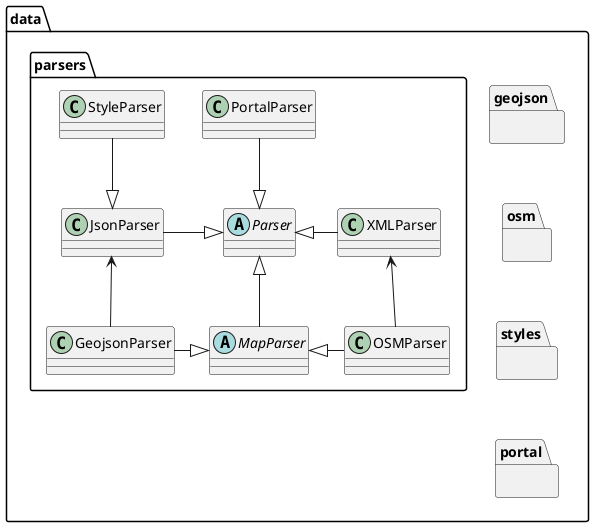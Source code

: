 @startuml data
package data{
    package "parsers" {
        abstract Parser

        class JsonParser
        class XMLParser
        abstract MapParser
        class "StyleParser"
        class "OSMParser"
        class "GeojsonParser"
        class "PortalParser"

        JsonParser -right-|>Parser
        XMLParser -left-|>Parser
        MapParser -up-|>Parser
        OSMParser -left-|>MapParser
        GeojsonParser -right-|>MapParser
        OSMParser -up->XMLParser
        GeojsonParser -up->JsonParser
        StyleParser -down-|>JsonParser
        PortalParser -down-|>Parser
    }
    together {
        package "portal" as strucObjsept {}
        package "geojson" as strucGeojson {}
        package "osm" as strucOSM {}
        package "styles" as strucStyle {}
    }
    
    strucGeojson <-[hidden]- strucOSM
    strucOSM <-[hidden]- strucStyle
    strucStyle <-[hidden]- strucObjsept

}   

' GeojsonParser <-- strucGeojson
' OSMParser <-- strucOSM
' StyleParser <-- strucStyle




@enduml